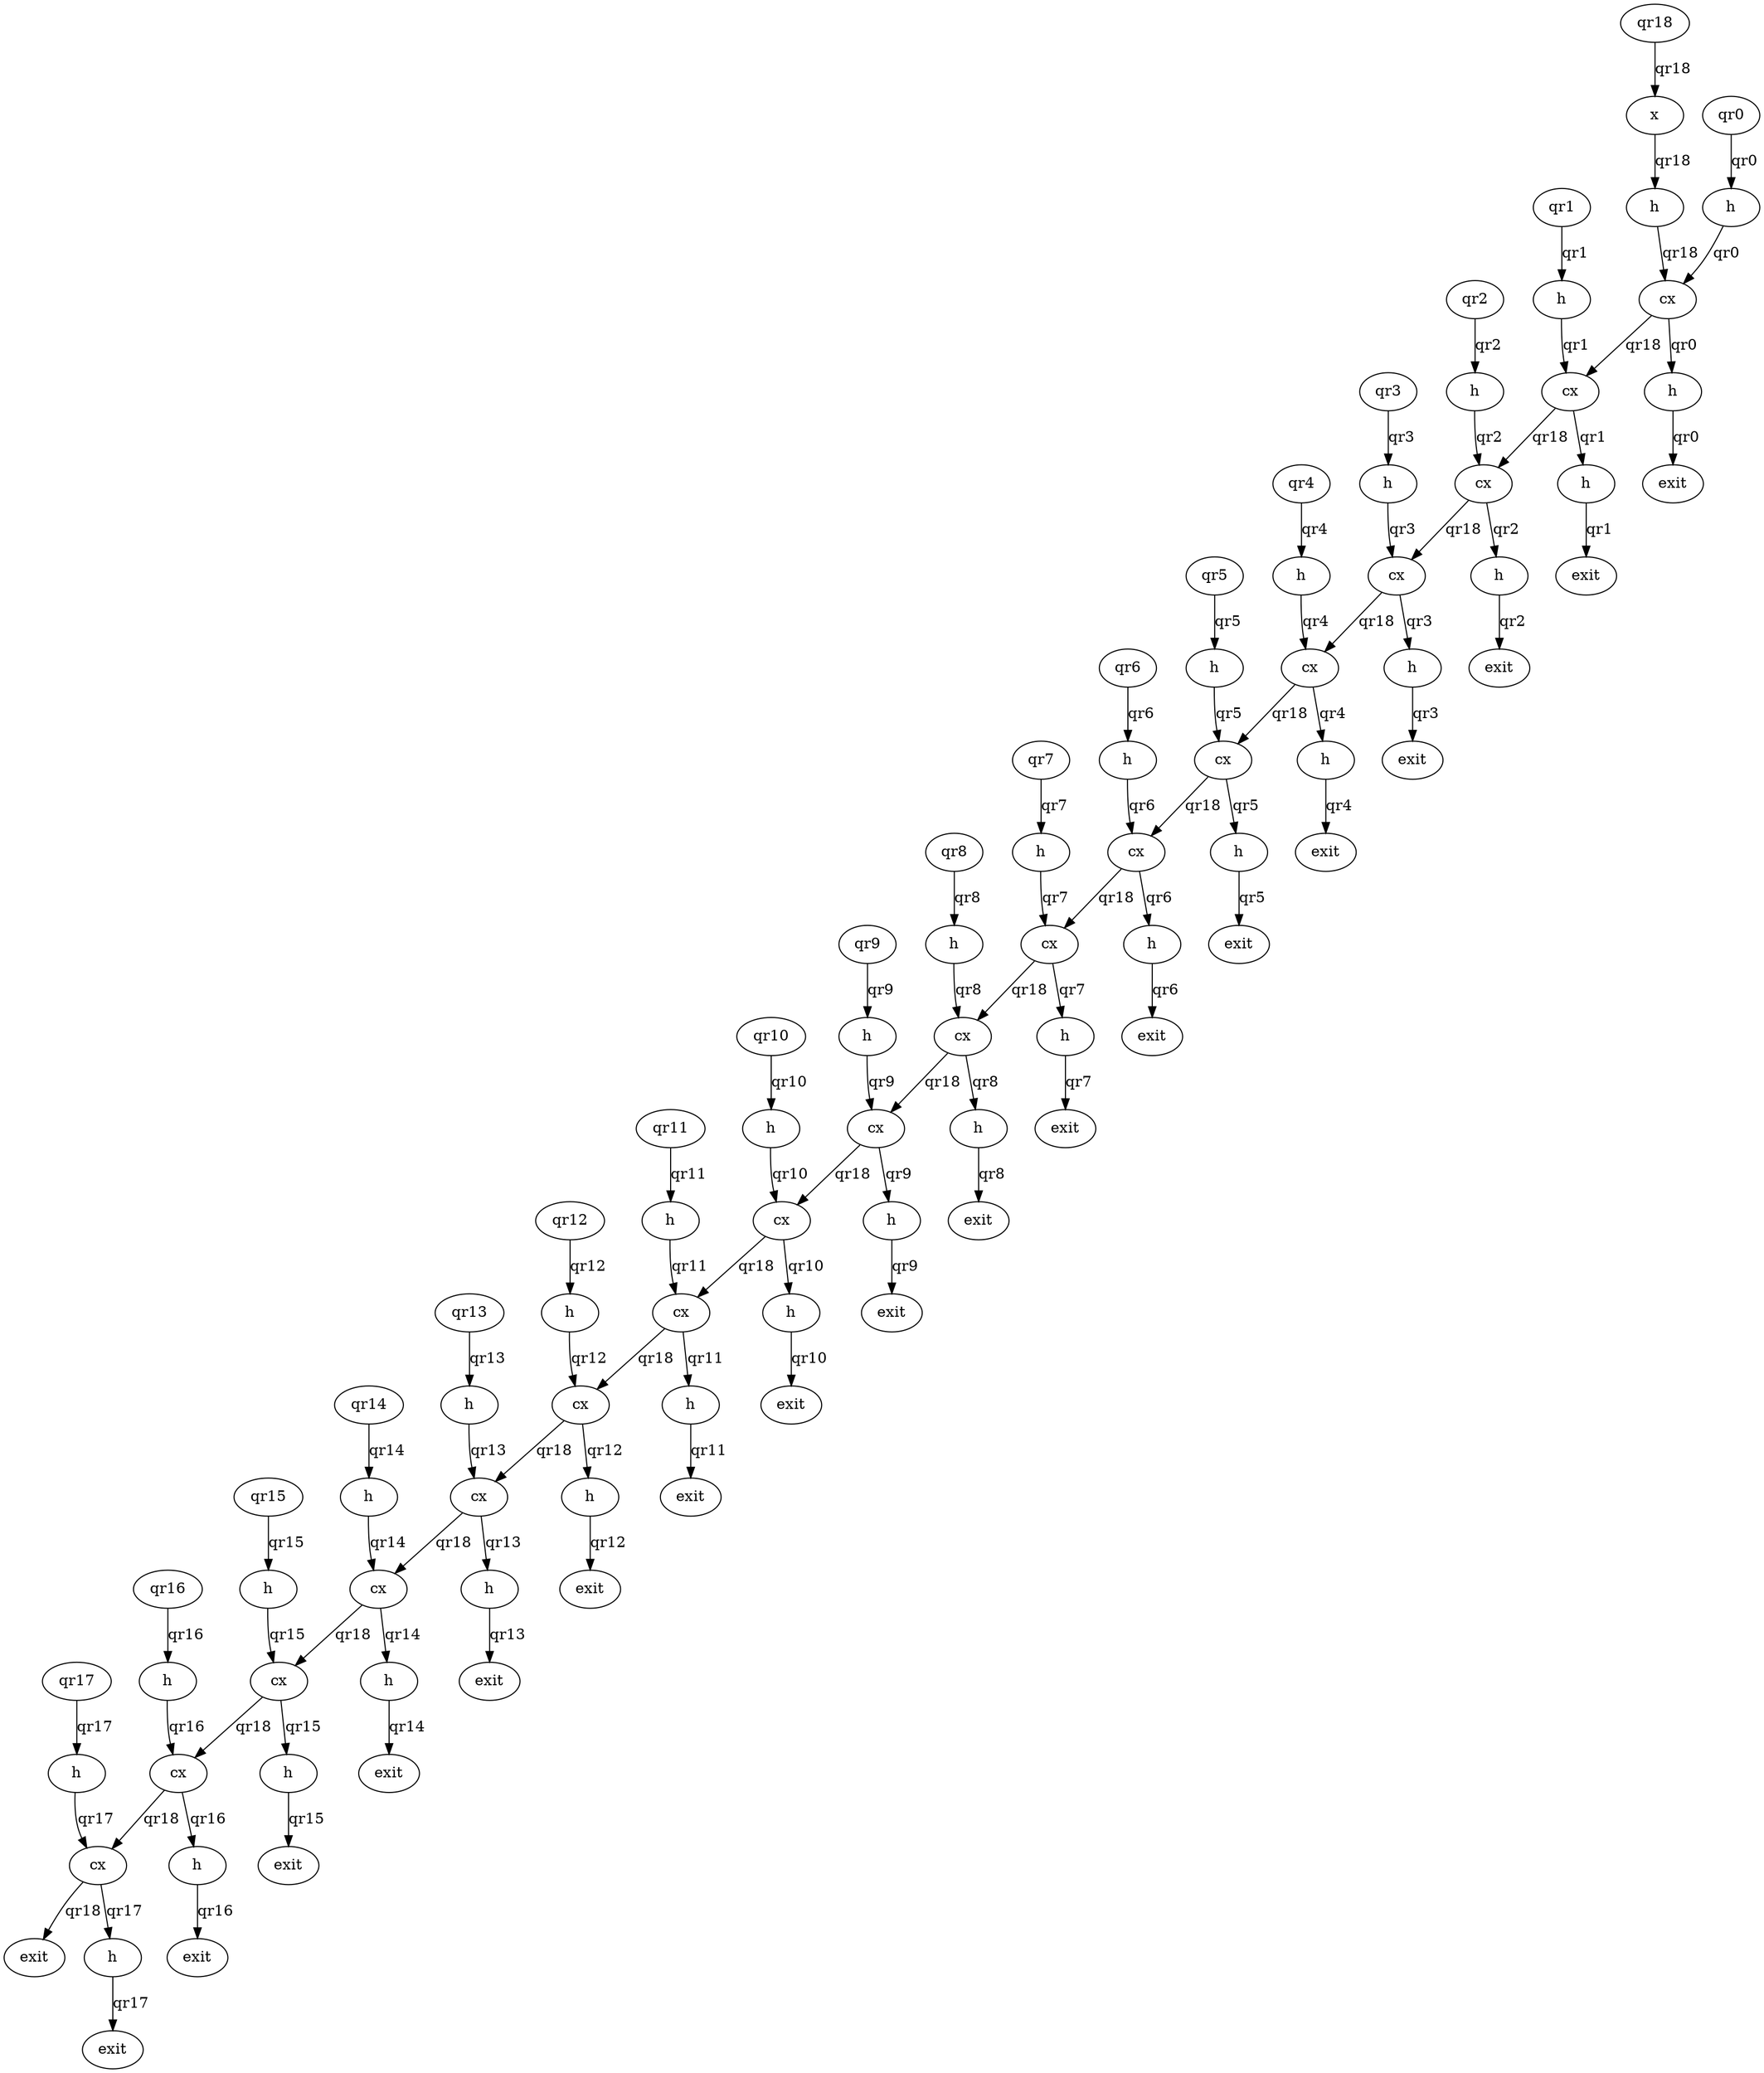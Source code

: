 digraph  {
h_0 [label=h, line=7, order=1];
h_2 [label=h, line=8, order=2];
h_4 [label=h, line=9, order=3];
h_6 [label=h, line=10, order=4];
h_8 [label=h, line=11, order=5];
h_10 [label=h, line=12, order=6];
h_12 [label=h, line=13, order=7];
h_14 [label=h, line=14, order=8];
h_16 [label=h, line=15, order=9];
h_18 [label=h, line=16, order=10];
h_20 [label=h, line=17, order=11];
h_22 [label=h, line=18, order=12];
h_24 [label=h, line=19, order=13];
h_26 [label=h, line=20, order=14];
h_28 [label=h, line=21, order=15];
h_30 [label=h, line=22, order=16];
h_32 [label=h, line=23, order=17];
h_34 [label=h, line=24, order=18];
x_36 [label=x, line=25, order=19];
h_38 [label=h, line=26, order=20];
cx_40 [label=cx, line=28, order=21];
cx_43 [label=cx, line=29, order=22];
cx_46 [label=cx, line=30, order=23];
cx_49 [label=cx, line=31, order=24];
cx_52 [label=cx, line=32, order=25];
cx_55 [label=cx, line=33, order=26];
cx_58 [label=cx, line=34, order=27];
cx_61 [label=cx, line=35, order=28];
cx_64 [label=cx, line=36, order=29];
cx_67 [label=cx, line=37, order=30];
cx_70 [label=cx, line=38, order=31];
cx_73 [label=cx, line=39, order=32];
cx_76 [label=cx, line=40, order=33];
cx_79 [label=cx, line=41, order=34];
cx_82 [label=cx, line=42, order=35];
cx_85 [label=cx, line=43, order=36];
cx_88 [label=cx, line=44, order=37];
cx_91 [label=cx, line=45, order=38];
qr18_exit_93 [label=exit, order=8266];
h_94 [label=h, line=47, order=39];
qr0_exit_95 [label=exit, order=8266];
h_96 [label=h, line=48, order=40];
qr1_exit_97 [label=exit, order=8266];
h_98 [label=h, line=49, order=41];
qr2_exit_99 [label=exit, order=8266];
h_100 [label=h, line=50, order=42];
qr3_exit_101 [label=exit, order=8266];
h_102 [label=h, line=51, order=43];
qr4_exit_103 [label=exit, order=8266];
h_104 [label=h, line=52, order=44];
qr5_exit_105 [label=exit, order=8266];
h_106 [label=h, line=53, order=45];
qr6_exit_107 [label=exit, order=8266];
h_108 [label=h, line=54, order=46];
qr7_exit_109 [label=exit, order=8266];
h_110 [label=h, line=55, order=47];
qr8_exit_111 [label=exit, order=8266];
h_112 [label=h, line=56, order=48];
qr9_exit_113 [label=exit, order=8266];
h_114 [label=h, line=57, order=49];
qr10_exit_115 [label=exit, order=8266];
h_116 [label=h, line=58, order=50];
qr11_exit_117 [label=exit, order=8266];
h_118 [label=h, line=59, order=51];
qr12_exit_119 [label=exit, order=8266];
h_120 [label=h, line=60, order=52];
qr13_exit_121 [label=exit, order=8266];
h_122 [label=h, line=61, order=53];
qr14_exit_123 [label=exit, order=8266];
h_124 [label=h, line=62, order=54];
qr15_exit_125 [label=exit, order=8266];
h_126 [label=h, line=63, order=55];
qr16_exit_127 [label=exit, order=8266];
h_128 [label=h, line=64, order=56];
qr17_exit_129 [label=exit, order=8266];
qr0 [label=qr0, order=0];
qr1 [label=qr1, order=0];
qr2 [label=qr2, order=0];
qr3 [label=qr3, order=0];
qr4 [label=qr4, order=0];
qr5 [label=qr5, order=0];
qr6 [label=qr6, order=0];
qr7 [label=qr7, order=0];
qr8 [label=qr8, order=0];
qr9 [label=qr9, order=0];
qr10 [label=qr10, order=0];
qr11 [label=qr11, order=0];
qr12 [label=qr12, order=0];
qr13 [label=qr13, order=0];
qr14 [label=qr14, order=0];
qr15 [label=qr15, order=0];
qr16 [label=qr16, order=0];
qr17 [label=qr17, order=0];
qr18 [label=qr18, order=0];
h_0 -> cx_40  [key=0, label=qr0];
h_2 -> cx_43  [key=0, label=qr1];
h_4 -> cx_46  [key=0, label=qr2];
h_6 -> cx_49  [key=0, label=qr3];
h_8 -> cx_52  [key=0, label=qr4];
h_10 -> cx_55  [key=0, label=qr5];
h_12 -> cx_58  [key=0, label=qr6];
h_14 -> cx_61  [key=0, label=qr7];
h_16 -> cx_64  [key=0, label=qr8];
h_18 -> cx_67  [key=0, label=qr9];
h_20 -> cx_70  [key=0, label=qr10];
h_22 -> cx_73  [key=0, label=qr11];
h_24 -> cx_76  [key=0, label=qr12];
h_26 -> cx_79  [key=0, label=qr13];
h_28 -> cx_82  [key=0, label=qr14];
h_30 -> cx_85  [key=0, label=qr15];
h_32 -> cx_88  [key=0, label=qr16];
h_34 -> cx_91  [key=0, label=qr17];
x_36 -> h_38  [key=0, label=qr18];
h_38 -> cx_40  [key=0, label=qr18];
cx_40 -> cx_43  [key=0, label=qr18];
cx_40 -> h_94  [key=0, label=qr0];
cx_43 -> cx_46  [key=0, label=qr18];
cx_43 -> h_96  [key=0, label=qr1];
cx_46 -> cx_49  [key=0, label=qr18];
cx_46 -> h_98  [key=0, label=qr2];
cx_49 -> cx_52  [key=0, label=qr18];
cx_49 -> h_100  [key=0, label=qr3];
cx_52 -> cx_55  [key=0, label=qr18];
cx_52 -> h_102  [key=0, label=qr4];
cx_55 -> cx_58  [key=0, label=qr18];
cx_55 -> h_104  [key=0, label=qr5];
cx_58 -> cx_61  [key=0, label=qr18];
cx_58 -> h_106  [key=0, label=qr6];
cx_61 -> cx_64  [key=0, label=qr18];
cx_61 -> h_108  [key=0, label=qr7];
cx_64 -> cx_67  [key=0, label=qr18];
cx_64 -> h_110  [key=0, label=qr8];
cx_67 -> cx_70  [key=0, label=qr18];
cx_67 -> h_112  [key=0, label=qr9];
cx_70 -> cx_73  [key=0, label=qr18];
cx_70 -> h_114  [key=0, label=qr10];
cx_73 -> cx_76  [key=0, label=qr18];
cx_73 -> h_116  [key=0, label=qr11];
cx_76 -> cx_79  [key=0, label=qr18];
cx_76 -> h_118  [key=0, label=qr12];
cx_79 -> cx_82  [key=0, label=qr18];
cx_79 -> h_120  [key=0, label=qr13];
cx_82 -> cx_85  [key=0, label=qr18];
cx_82 -> h_122  [key=0, label=qr14];
cx_85 -> cx_88  [key=0, label=qr18];
cx_85 -> h_124  [key=0, label=qr15];
cx_88 -> cx_91  [key=0, label=qr18];
cx_88 -> h_126  [key=0, label=qr16];
cx_91 -> qr18_exit_93  [key=0, label=qr18];
cx_91 -> h_128  [key=0, label=qr17];
h_94 -> qr0_exit_95  [key=0, label=qr0];
h_96 -> qr1_exit_97  [key=0, label=qr1];
h_98 -> qr2_exit_99  [key=0, label=qr2];
h_100 -> qr3_exit_101  [key=0, label=qr3];
h_102 -> qr4_exit_103  [key=0, label=qr4];
h_104 -> qr5_exit_105  [key=0, label=qr5];
h_106 -> qr6_exit_107  [key=0, label=qr6];
h_108 -> qr7_exit_109  [key=0, label=qr7];
h_110 -> qr8_exit_111  [key=0, label=qr8];
h_112 -> qr9_exit_113  [key=0, label=qr9];
h_114 -> qr10_exit_115  [key=0, label=qr10];
h_116 -> qr11_exit_117  [key=0, label=qr11];
h_118 -> qr12_exit_119  [key=0, label=qr12];
h_120 -> qr13_exit_121  [key=0, label=qr13];
h_122 -> qr14_exit_123  [key=0, label=qr14];
h_124 -> qr15_exit_125  [key=0, label=qr15];
h_126 -> qr16_exit_127  [key=0, label=qr16];
h_128 -> qr17_exit_129  [key=0, label=qr17];
qr0 -> h_0  [key=0, label=qr0];
qr1 -> h_2  [key=0, label=qr1];
qr2 -> h_4  [key=0, label=qr2];
qr3 -> h_6  [key=0, label=qr3];
qr4 -> h_8  [key=0, label=qr4];
qr5 -> h_10  [key=0, label=qr5];
qr6 -> h_12  [key=0, label=qr6];
qr7 -> h_14  [key=0, label=qr7];
qr8 -> h_16  [key=0, label=qr8];
qr9 -> h_18  [key=0, label=qr9];
qr10 -> h_20  [key=0, label=qr10];
qr11 -> h_22  [key=0, label=qr11];
qr12 -> h_24  [key=0, label=qr12];
qr13 -> h_26  [key=0, label=qr13];
qr14 -> h_28  [key=0, label=qr14];
qr15 -> h_30  [key=0, label=qr15];
qr16 -> h_32  [key=0, label=qr16];
qr17 -> h_34  [key=0, label=qr17];
qr18 -> x_36  [key=0, label=qr18];
}
